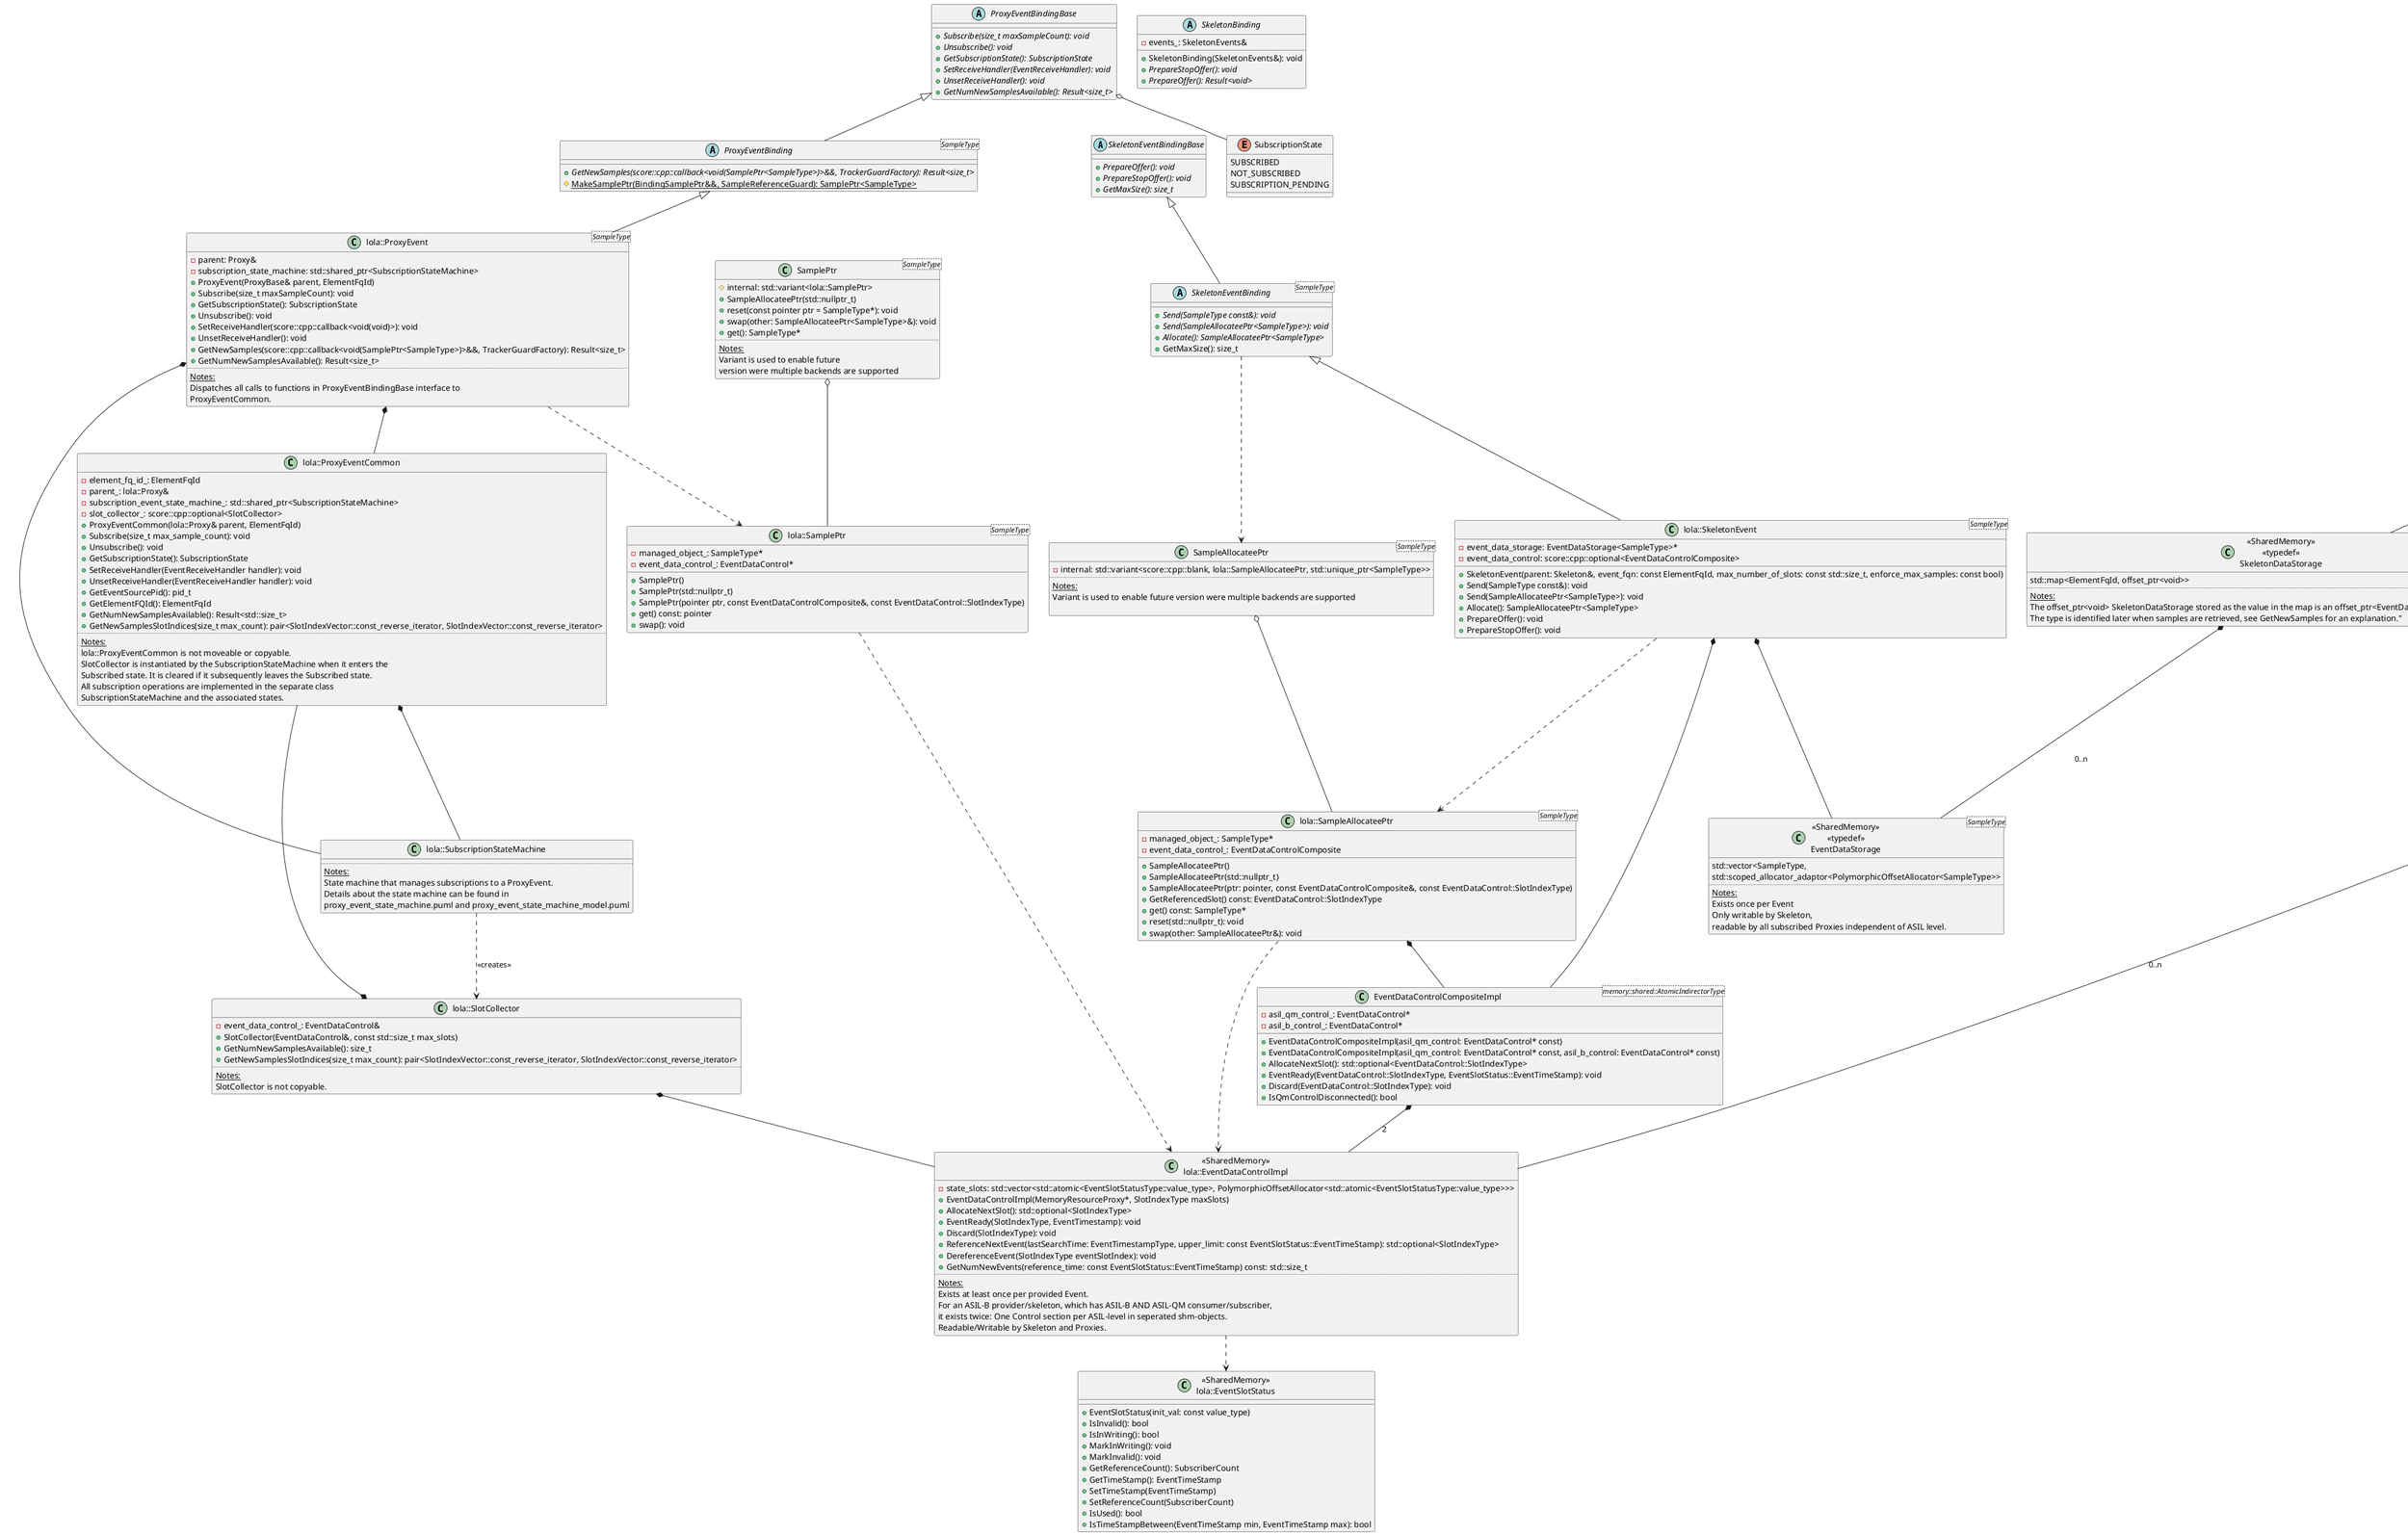 @startuml event_lola_model

' Abstract classes and interfaces
abstract SkeletonEventBindingBase {
  {abstract} +PrepareOffer(): void
  {abstract} +PrepareStopOffer(): void
  {abstract} +GetMaxSize(): size_t
}

abstract class SkeletonEventBinding<SampleType> {
  {abstract} +Send(SampleType const&): void
  {abstract} +Send(SampleAllocateePtr<SampleType>): void
  {abstract} +Allocate(): SampleAllocateePtr<SampleType>
  +GetMaxSize(): size_t
}

abstract class ProxyEventBindingBase {
  {abstract} +Subscribe(size_t maxSampleCount): void
  {abstract} +Unsubscribe(): void
  {abstract} +GetSubscriptionState(): SubscriptionState
  {abstract} +SetReceiveHandler(EventReceiveHandler): void
  {abstract} +UnsetReceiveHandler(): void
  {abstract} +GetNumNewSamplesAvailable(): Result<size_t>
}

abstract class ProxyEventBinding<SampleType> {
  {abstract} +GetNewSamples(score::cpp::callback<void(SamplePtr<SampleType>)>&&, TrackerGuardFactory): Result<size_t>
  {static} # MakeSamplePtr(BindingSamplePtr&&, SampleReferenceGuard): SamplePtr<SampleType>
}

abstract class SkeletonBinding {
  -events_: SkeletonEvents&
  +SkeletonBinding(SkeletonEvents&): void
  {abstract} +PrepareStopOffer(): void
  {abstract} +PrepareOffer(): Result<void>
}

' Concrete classes
class lola::SkeletonEvent<SampleType> {
  -event_data_storage: EventDataStorage<SampleType>*
  -event_data_control: score::cpp::optional<EventDataControlComposite>
  +SkeletonEvent(parent: Skeleton&, event_fqn: const ElementFqId, max_number_of_slots: const std::size_t, enforce_max_samples: const bool)
  +Send(SampleType const&): void
  +Send(SampleAllocateePtr<SampleType>): void
  +Allocate(): SampleAllocateePtr<SampleType>
  +PrepareOffer(): void
  +PrepareStopOffer(): void
}

class lola::ProxyEvent<SampleType> {
  -parent: Proxy&
  -subscription_state_machine: std::shared_ptr<SubscriptionStateMachine>
  +ProxyEvent(ProxyBase& parent, ElementFqId)
  +Subscribe(size_t maxSampleCount): void
  +GetSubscriptionState(): SubscriptionState
  +Unsubscribe(): void
  +SetReceiveHandler(score::cpp::callback<void(void)>): void
  +UnsetReceiveHandler(): void
  +GetNewSamples(score::cpp::callback<void(SamplePtr<SampleType>)>&&, TrackerGuardFactory): Result<size_t>
  +GetNumNewSamplesAvailable(): Result<size_t>
  ..
  <u>Notes:</u>
  Dispatches all calls to functions in ProxyEventBindingBase interface to\nProxyEventCommon.
}

class lola::Skeleton {
  -data: SkeletonDataStorage*
  -control_qm_: SkeletonDataControl*
  -control_asil_b_: SkeletonDataControl*
  +Skeleton(const InstanceIdentifier&, SkeletonEvents&)
  +PrepareOffer(): ResultBlank
  +PrepareStopOffer(): ResultBlank
  +Register(ElementFqId, size_t numberOfSlots): std::pair<EventDataStorage*, EventDataControlComposite>
  +GetInstanceQualityType() const: QualityType
}

class lola::ProxyEventCommon {
  -element_fq_id_: ElementFqId
  -parent_: lola::Proxy&
  -subscription_event_state_machine_: std::shared_ptr<SubscriptionStateMachine>
  -slot_collector_: score::cpp::optional<SlotCollector>
  +ProxyEventCommon(lola::Proxy& parent, ElementFqId)
  +Subscribe(size_t max_sample_count): void
  +Unsubscribe(): void
  +GetSubscriptionState(): SubscriptionState
  +SetReceiveHandler(EventReceiveHandler handler): void
  +UnsetReceiveHandler(EventReceiveHandler handler): void
  +GetEventSourcePid(): pid_t
  +GetElementFQId(): ElementFqId
  +GetNumNewSamplesAvailable(): Result<std::size_t>
  +GetNewSamplesSlotIndices(size_t max_count): pair<SlotIndexVector::const_reverse_iterator, SlotIndexVector::const_reverse_iterator>
  ..
  <u>Notes:</u>
  lola::ProxyEventCommon is not moveable or copyable.
  SlotCollector is instantiated by the SubscriptionStateMachine when it enters the 
  Subscribed state. It is cleared if it subsequently leaves the Subscribed state.
  All subscription operations are implemented in the separate class 
  SubscriptionStateMachine and the associated states. 
}

class lola::SubscriptionStateMachine {
  ..
  <u>Notes:</u>
  State machine that manages subscriptions to a ProxyEvent.\nDetails about the state machine can be found in\nproxy_event_state_machine.puml and proxy_event_state_machine_model.puml
}

class lola::SlotCollector {
  -event_data_control_: EventDataControl&
  +SlotCollector(EventDataControl&, const std::size_t max_slots)
  +GetNumNewSamplesAvailable(): size_t
  +GetNewSamplesSlotIndices(size_t max_count): pair<SlotIndexVector::const_reverse_iterator, SlotIndexVector::const_reverse_iterator>
  ..
  <u>Notes:</u>
  SlotCollector is not copyable.
}

class lola::ShmPathBuilder {
  +ShmPathBuilder(instance_deployment: const LolaServiceInstanceDeployment&, type_deploymenttype_deployment: const LolaServiceTypeDeployment&)
  +GetControlChannelFileName(channel_type: const QualityType): score::cpp::optional<std::string>
  +GetDataChannelFileName(): score::cpp::optional<std::string>
  +GetControlChannelPath(channel_type: const QualityType): score::cpp::optional<std::string>
  +GetDataChannelPath(): score::cpp::optional<std::string>
  +GetDataChannelShmName(): score::cpp::optional<std::string>
  +GetControlChannelShmName(const QualityType channel_type): score::cpp::optional<std::string>
}

' Template classes and typedefs
class SampleAllocateePtr<SampleType> {
  -internal: std::variant<score::cpp::blank, lola::SampleAllocateePtr, std::unique_ptr<SampleType>>
  ..
  <u>Notes:</u>
  Variant is used to enable future version were multiple backends are supported
  
}

class lola::SampleAllocateePtr<SampleType> {
  -managed_object_: SampleType*
  -event_data_control_: EventDataControlComposite
  +SampleAllocateePtr()
  +SampleAllocateePtr(std::nullptr_t)
  +SampleAllocateePtr(ptr: pointer, const EventDataControlComposite&, const EventDataControl::SlotIndexType)
  +GetReferencedSlot() const: EventDataControl::SlotIndexType
  +get() const: SampleType*
  +reset(std::nullptr_t): void
  +swap(other: SampleAllocateePtr&): void
}

class SamplePtr<SampleType> {
  #internal: std::variant<lola::SamplePtr>
  +SampleAllocateePtr(std::nullptr_t)
  +reset(const pointer ptr = SampleType*): void
  +swap(other: SampleAllocateePtr<SampleType>&): void
  +get(): SampleType*
  ..
  <u>Notes:</u>
  Variant is used to enable future\nversion were multiple backends are supported
}

class lola::SamplePtr<SampleType> {
  -managed_object_: SampleType*
  -event_data_control_: EventDataControl*
  +SamplePtr()
  +SamplePtr(std::nullptr_t)
  +SamplePtr(pointer ptr, const EventDataControlComposite&, const EventDataControl::SlotIndexType)
  +get() const: pointer
  +swap(): void
}

' Shared memory classes
class "<<SharedMemory>>\n<<typedef>>\nEventDataStorage<SampleType>" as EventDataStorage {
  std::vector<SampleType,\nstd::scoped_allocator_adaptor<PolymorphicOffsetAllocator<SampleType>>
  ..
  <u>Notes:</u>
  Exists once per Event\nOnly writable by Skeleton,\nreadable by all subscribed Proxies independent of ASIL level.
}

class "<<SharedMemory>>\n<<typedef>>\nSkeletonDataStorage<SampleType>" as SkeletonDataStorage {
  std::map<ElementFqId, offset_ptr<void>>
  ..
  <u>Notes:</u>
  The offset_ptr<void> SkeletonDataStorage stored as the value in the map is an offset_ptr<EventDataStorage> which has its type erased.\nThe type is identified later when samples are retrieved, see GetNewSamples for an explanation."
}

class "<<SharedMemory>>\nlola::SkeletonDataControl" {
  +event_data_control_: std::map<ElementFqId, EventDataControl>
  +skeleton_pid_: pid_t
  +SkeletonDataControl(proxy: score::memory::shared::MemoryResourceProxy* const)
}

class "<<SharedMemory>>\nlola::EventDataControlImpl" {
  -state_slots: std::vector<std::atomic<EventSlotStatusType::value_type>, PolymorphicOffsetAllocator<std::atomic<EventSlotStatusType::value_type>>>
  +EventDataControlImpl(MemoryResourceProxy*, SlotIndexType maxSlots)
  +AllocateNextSlot(): std::optional<SlotIndexType>
  +EventReady(SlotIndexType, EventTimestamp): void
  +Discard(SlotIndexType): void
  +ReferenceNextEvent(lastSearchTime: EventTimestampType, upper_limit: const EventSlotStatus::EventTimeStamp): std::optional<SlotIndexType>
  +DereferenceEvent(SlotIndexType eventSlotIndex): void
  +GetNumNewEvents(reference_time: const EventSlotStatus::EventTimeStamp) const: std::size_t
  ..
  <u>Notes:</u>
  Exists at least once per provided Event.\nFor an ASIL-B provider/skeleton, which has ASIL-B AND ASIL-QM consumer/subscriber,\nit exists twice: One Control section per ASIL-level in seperated shm-objects.\nReadable/Writable by Skeleton and Proxies.
}

class "<<SharedMemory>>\nlola::EventSlotStatus" {
  +EventSlotStatus(init_val: const value_type)
  +IsInvalid(): bool
  +IsInWriting(): bool
  +MarkInWriting(): void
  +MarkInvalid(): void
  +GetReferenceCount(): SubscriberCount
  +GetTimeStamp(): EventTimeStamp
  +SetTimeStamp(EventTimeStamp)
  +SetReferenceCount(SubscriberCount)
  +IsUsed(): bool
  +IsTimeStampBetween(EventTimeStamp min, EventTimeStamp max): bool
}

class EventDataControlCompositeImpl<memory::shared::AtomicIndirectorType> {
  -asil_qm_control_: EventDataControl*
  -asil_b_control_: EventDataControl*
  +EventDataControlCompositeImpl(asil_qm_control: EventDataControl* const)
  +EventDataControlCompositeImpl(asil_qm_control: EventDataControl* const, asil_b_control: EventDataControl* const)
  +AllocateNextSlot(): std::optional<EventDataControl::SlotIndexType>
  +EventReady(EventDataControl::SlotIndexType, EventSlotStatus::EventTimeStamp): void
  +Discard(EventDataControl::SlotIndexType): void
  +IsQmControlDisconnected(): bool
}

enum SubscriptionState {
  SUBSCRIBED
  NOT_SUBSCRIBED
  SUBSCRIPTION_PENDING
}

' Inheritance relationships
SkeletonEventBindingBase <|-- SkeletonEventBinding
SkeletonEventBinding <|-- lola::SkeletonEvent
ProxyEventBindingBase <|-- ProxyEventBinding
ProxyEventBinding <|-- lola::ProxyEvent

' Composition and association relationships
lola::Skeleton *-- SkeletonDataStorage : "1..1"
lola::Skeleton *-- "<<SharedMemory>>\nlola::SkeletonDataControl" : "1..2"
"<<SharedMemory>>\nlola::SkeletonDataControl" *-- "<<SharedMemory>>\nlola::EventDataControlImpl" : "0..n"
lola::SkeletonEvent *-- "EventDataStorage"
lola::SkeletonEvent *-- EventDataControlCompositeImpl
"<<SharedMemory>>\nlola::EventDataControlImpl" ..> "<<SharedMemory>>\nlola::EventSlotStatus"
SampleAllocateePtr o-- lola::SampleAllocateePtr
SamplePtr o-- lola::SamplePtr
lola::ProxyEvent *-- lola::ProxyEventCommon
lola::ProxyEventCommon *-- lola::SubscriptionStateMachine
lola::ProxyEventCommon --* lola::SlotCollector
lola::ProxyEvent *-- lola::SubscriptionStateMachine
ProxyEventBindingBase o-- SubscriptionState
lola::SampleAllocateePtr *-- EventDataControlCompositeImpl
EventDataControlCompositeImpl *-- "<<SharedMemory>>\nlola::EventDataControlImpl" : "2"

' Additional relationships from the original diagram
lola::Skeleton ..> lola::ShmPathBuilder : uses
lola::SubscriptionStateMachine ..> lola::SlotCollector : <<creates>>
SkeletonEventBinding ..> SampleAllocateePtr
lola::ProxyEvent ..> lola::SamplePtr

' From the original relationships identified by <id>Relation</id>
SkeletonDataStorage *-- "EventDataStorage" : "0..n"
lola::SlotCollector *-- "<<SharedMemory>>\nlola::EventDataControlImpl"
lola::SkeletonEvent ..> lola::SampleAllocateePtr
lola::SamplePtr ..> "<<SharedMemory>>\nlola::EventDataControlImpl"
lola::SampleAllocateePtr ..> "<<SharedMemory>>\nlola::EventDataControlImpl"
@enduml